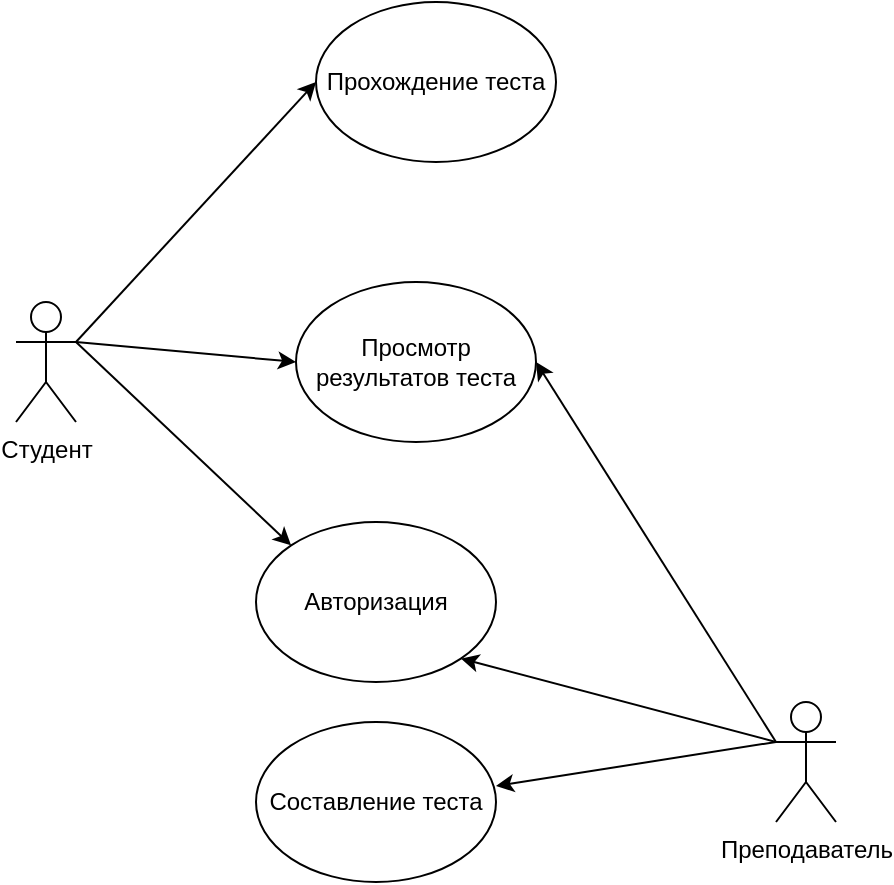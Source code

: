 <mxfile version="13.6.10" type="device"><diagram id="zAecPmv9vbl_4C5TX3tl" name="Page-1"><mxGraphModel dx="460" dy="780" grid="1" gridSize="10" guides="1" tooltips="1" connect="1" arrows="1" fold="1" page="1" pageScale="1" pageWidth="827" pageHeight="1169" math="0" shadow="0"><root><mxCell id="0"/><mxCell id="1" parent="0"/><mxCell id="UdBg0FItE9xN3dBgVkpm-1" value="Студент" style="shape=umlActor;verticalLabelPosition=bottom;verticalAlign=top;html=1;outlineConnect=0;" vertex="1" parent="1"><mxGeometry x="80" y="210" width="30" height="60" as="geometry"/></mxCell><mxCell id="UdBg0FItE9xN3dBgVkpm-2" value="Преподаватель&lt;br&gt;" style="shape=umlActor;verticalLabelPosition=bottom;verticalAlign=top;html=1;outlineConnect=0;" vertex="1" parent="1"><mxGeometry x="460" y="410" width="30" height="60" as="geometry"/></mxCell><mxCell id="UdBg0FItE9xN3dBgVkpm-3" value="Авторизация" style="ellipse;whiteSpace=wrap;html=1;" vertex="1" parent="1"><mxGeometry x="200" y="320" width="120" height="80" as="geometry"/></mxCell><mxCell id="UdBg0FItE9xN3dBgVkpm-4" value="" style="endArrow=classic;html=1;exitX=0;exitY=0.333;exitDx=0;exitDy=0;exitPerimeter=0;entryX=1;entryY=1;entryDx=0;entryDy=0;" edge="1" parent="1" source="UdBg0FItE9xN3dBgVkpm-2" target="UdBg0FItE9xN3dBgVkpm-3"><mxGeometry width="50" height="50" relative="1" as="geometry"><mxPoint x="210" y="420" as="sourcePoint"/><mxPoint x="260" y="370" as="targetPoint"/></mxGeometry></mxCell><mxCell id="UdBg0FItE9xN3dBgVkpm-5" value="" style="endArrow=classic;html=1;exitX=1;exitY=0.333;exitDx=0;exitDy=0;exitPerimeter=0;entryX=0;entryY=0;entryDx=0;entryDy=0;" edge="1" parent="1" source="UdBg0FItE9xN3dBgVkpm-1" target="UdBg0FItE9xN3dBgVkpm-3"><mxGeometry width="50" height="50" relative="1" as="geometry"><mxPoint x="210" y="420" as="sourcePoint"/><mxPoint x="260" y="370" as="targetPoint"/></mxGeometry></mxCell><mxCell id="UdBg0FItE9xN3dBgVkpm-6" value="Составление теста" style="ellipse;whiteSpace=wrap;html=1;" vertex="1" parent="1"><mxGeometry x="200" y="420" width="120" height="80" as="geometry"/></mxCell><mxCell id="UdBg0FItE9xN3dBgVkpm-8" value="" style="endArrow=classic;html=1;exitX=0;exitY=0.333;exitDx=0;exitDy=0;exitPerimeter=0;entryX=1;entryY=0.4;entryDx=0;entryDy=0;entryPerimeter=0;" edge="1" parent="1" source="UdBg0FItE9xN3dBgVkpm-2" target="UdBg0FItE9xN3dBgVkpm-6"><mxGeometry width="50" height="50" relative="1" as="geometry"><mxPoint x="260" y="420" as="sourcePoint"/><mxPoint x="310" y="370" as="targetPoint"/></mxGeometry></mxCell><mxCell id="UdBg0FItE9xN3dBgVkpm-9" value="Прохождение теста" style="ellipse;whiteSpace=wrap;html=1;" vertex="1" parent="1"><mxGeometry x="230" y="60" width="120" height="80" as="geometry"/></mxCell><mxCell id="UdBg0FItE9xN3dBgVkpm-10" value="" style="endArrow=classic;html=1;exitX=1;exitY=0.333;exitDx=0;exitDy=0;exitPerimeter=0;entryX=0;entryY=0.5;entryDx=0;entryDy=0;" edge="1" parent="1" source="UdBg0FItE9xN3dBgVkpm-1" target="UdBg0FItE9xN3dBgVkpm-9"><mxGeometry width="50" height="50" relative="1" as="geometry"><mxPoint x="260" y="420" as="sourcePoint"/><mxPoint x="310" y="370" as="targetPoint"/></mxGeometry></mxCell><mxCell id="UdBg0FItE9xN3dBgVkpm-11" value="Просмотр результатов теста" style="ellipse;whiteSpace=wrap;html=1;" vertex="1" parent="1"><mxGeometry x="220" y="200" width="120" height="80" as="geometry"/></mxCell><mxCell id="UdBg0FItE9xN3dBgVkpm-12" value="" style="endArrow=classic;html=1;entryX=0;entryY=0.5;entryDx=0;entryDy=0;" edge="1" parent="1" target="UdBg0FItE9xN3dBgVkpm-11"><mxGeometry width="50" height="50" relative="1" as="geometry"><mxPoint x="110" y="230" as="sourcePoint"/><mxPoint x="310" y="370" as="targetPoint"/></mxGeometry></mxCell><mxCell id="UdBg0FItE9xN3dBgVkpm-13" value="" style="endArrow=classic;html=1;entryX=1;entryY=0.5;entryDx=0;entryDy=0;" edge="1" parent="1" target="UdBg0FItE9xN3dBgVkpm-11"><mxGeometry width="50" height="50" relative="1" as="geometry"><mxPoint x="460" y="430" as="sourcePoint"/><mxPoint x="310" y="370" as="targetPoint"/></mxGeometry></mxCell></root></mxGraphModel></diagram></mxfile>